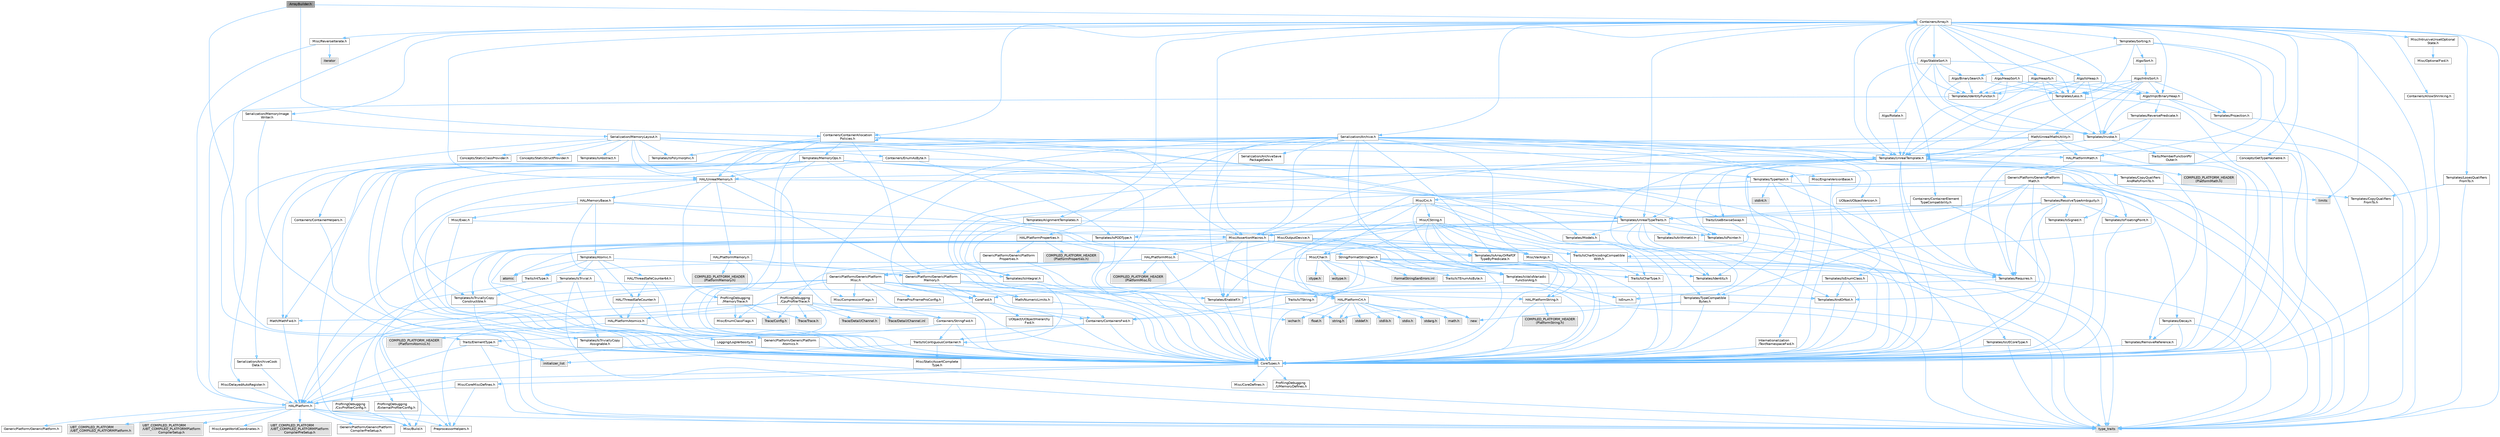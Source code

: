 digraph "ArrayBuilder.h"
{
 // INTERACTIVE_SVG=YES
 // LATEX_PDF_SIZE
  bgcolor="transparent";
  edge [fontname=Helvetica,fontsize=10,labelfontname=Helvetica,labelfontsize=10];
  node [fontname=Helvetica,fontsize=10,shape=box,height=0.2,width=0.4];
  Node1 [id="Node000001",label="ArrayBuilder.h",height=0.2,width=0.4,color="gray40", fillcolor="grey60", style="filled", fontcolor="black",tooltip=" "];
  Node1 -> Node2 [id="edge1_Node000001_Node000002",color="steelblue1",style="solid",tooltip=" "];
  Node2 [id="Node000002",label="CoreTypes.h",height=0.2,width=0.4,color="grey40", fillcolor="white", style="filled",URL="$dc/dec/CoreTypes_8h.html",tooltip=" "];
  Node2 -> Node3 [id="edge2_Node000002_Node000003",color="steelblue1",style="solid",tooltip=" "];
  Node3 [id="Node000003",label="HAL/Platform.h",height=0.2,width=0.4,color="grey40", fillcolor="white", style="filled",URL="$d9/dd0/Platform_8h.html",tooltip=" "];
  Node3 -> Node4 [id="edge3_Node000003_Node000004",color="steelblue1",style="solid",tooltip=" "];
  Node4 [id="Node000004",label="Misc/Build.h",height=0.2,width=0.4,color="grey40", fillcolor="white", style="filled",URL="$d3/dbb/Build_8h.html",tooltip=" "];
  Node3 -> Node5 [id="edge4_Node000003_Node000005",color="steelblue1",style="solid",tooltip=" "];
  Node5 [id="Node000005",label="Misc/LargeWorldCoordinates.h",height=0.2,width=0.4,color="grey40", fillcolor="white", style="filled",URL="$d2/dcb/LargeWorldCoordinates_8h.html",tooltip=" "];
  Node3 -> Node6 [id="edge5_Node000003_Node000006",color="steelblue1",style="solid",tooltip=" "];
  Node6 [id="Node000006",label="type_traits",height=0.2,width=0.4,color="grey60", fillcolor="#E0E0E0", style="filled",tooltip=" "];
  Node3 -> Node7 [id="edge6_Node000003_Node000007",color="steelblue1",style="solid",tooltip=" "];
  Node7 [id="Node000007",label="PreprocessorHelpers.h",height=0.2,width=0.4,color="grey40", fillcolor="white", style="filled",URL="$db/ddb/PreprocessorHelpers_8h.html",tooltip=" "];
  Node3 -> Node8 [id="edge7_Node000003_Node000008",color="steelblue1",style="solid",tooltip=" "];
  Node8 [id="Node000008",label="UBT_COMPILED_PLATFORM\l/UBT_COMPILED_PLATFORMPlatform\lCompilerPreSetup.h",height=0.2,width=0.4,color="grey60", fillcolor="#E0E0E0", style="filled",tooltip=" "];
  Node3 -> Node9 [id="edge8_Node000003_Node000009",color="steelblue1",style="solid",tooltip=" "];
  Node9 [id="Node000009",label="GenericPlatform/GenericPlatform\lCompilerPreSetup.h",height=0.2,width=0.4,color="grey40", fillcolor="white", style="filled",URL="$d9/dc8/GenericPlatformCompilerPreSetup_8h.html",tooltip=" "];
  Node3 -> Node10 [id="edge9_Node000003_Node000010",color="steelblue1",style="solid",tooltip=" "];
  Node10 [id="Node000010",label="GenericPlatform/GenericPlatform.h",height=0.2,width=0.4,color="grey40", fillcolor="white", style="filled",URL="$d6/d84/GenericPlatform_8h.html",tooltip=" "];
  Node3 -> Node11 [id="edge10_Node000003_Node000011",color="steelblue1",style="solid",tooltip=" "];
  Node11 [id="Node000011",label="UBT_COMPILED_PLATFORM\l/UBT_COMPILED_PLATFORMPlatform.h",height=0.2,width=0.4,color="grey60", fillcolor="#E0E0E0", style="filled",tooltip=" "];
  Node3 -> Node12 [id="edge11_Node000003_Node000012",color="steelblue1",style="solid",tooltip=" "];
  Node12 [id="Node000012",label="UBT_COMPILED_PLATFORM\l/UBT_COMPILED_PLATFORMPlatform\lCompilerSetup.h",height=0.2,width=0.4,color="grey60", fillcolor="#E0E0E0", style="filled",tooltip=" "];
  Node2 -> Node13 [id="edge12_Node000002_Node000013",color="steelblue1",style="solid",tooltip=" "];
  Node13 [id="Node000013",label="ProfilingDebugging\l/UMemoryDefines.h",height=0.2,width=0.4,color="grey40", fillcolor="white", style="filled",URL="$d2/da2/UMemoryDefines_8h.html",tooltip=" "];
  Node2 -> Node14 [id="edge13_Node000002_Node000014",color="steelblue1",style="solid",tooltip=" "];
  Node14 [id="Node000014",label="Misc/CoreMiscDefines.h",height=0.2,width=0.4,color="grey40", fillcolor="white", style="filled",URL="$da/d38/CoreMiscDefines_8h.html",tooltip=" "];
  Node14 -> Node3 [id="edge14_Node000014_Node000003",color="steelblue1",style="solid",tooltip=" "];
  Node14 -> Node7 [id="edge15_Node000014_Node000007",color="steelblue1",style="solid",tooltip=" "];
  Node2 -> Node15 [id="edge16_Node000002_Node000015",color="steelblue1",style="solid",tooltip=" "];
  Node15 [id="Node000015",label="Misc/CoreDefines.h",height=0.2,width=0.4,color="grey40", fillcolor="white", style="filled",URL="$d3/dd2/CoreDefines_8h.html",tooltip=" "];
  Node1 -> Node16 [id="edge17_Node000001_Node000016",color="steelblue1",style="solid",tooltip=" "];
  Node16 [id="Node000016",label="Containers/ContainerAllocation\lPolicies.h",height=0.2,width=0.4,color="grey40", fillcolor="white", style="filled",URL="$d7/dff/ContainerAllocationPolicies_8h.html",tooltip=" "];
  Node16 -> Node2 [id="edge18_Node000016_Node000002",color="steelblue1",style="solid",tooltip=" "];
  Node16 -> Node17 [id="edge19_Node000016_Node000017",color="steelblue1",style="solid",tooltip=" "];
  Node17 [id="Node000017",label="Containers/ContainerHelpers.h",height=0.2,width=0.4,color="grey40", fillcolor="white", style="filled",URL="$d7/d33/ContainerHelpers_8h.html",tooltip=" "];
  Node17 -> Node2 [id="edge20_Node000017_Node000002",color="steelblue1",style="solid",tooltip=" "];
  Node16 -> Node16 [id="edge21_Node000016_Node000016",color="steelblue1",style="solid",tooltip=" "];
  Node16 -> Node18 [id="edge22_Node000016_Node000018",color="steelblue1",style="solid",tooltip=" "];
  Node18 [id="Node000018",label="HAL/PlatformMath.h",height=0.2,width=0.4,color="grey40", fillcolor="white", style="filled",URL="$dc/d53/PlatformMath_8h.html",tooltip=" "];
  Node18 -> Node2 [id="edge23_Node000018_Node000002",color="steelblue1",style="solid",tooltip=" "];
  Node18 -> Node19 [id="edge24_Node000018_Node000019",color="steelblue1",style="solid",tooltip=" "];
  Node19 [id="Node000019",label="GenericPlatform/GenericPlatform\lMath.h",height=0.2,width=0.4,color="grey40", fillcolor="white", style="filled",URL="$d5/d79/GenericPlatformMath_8h.html",tooltip=" "];
  Node19 -> Node2 [id="edge25_Node000019_Node000002",color="steelblue1",style="solid",tooltip=" "];
  Node19 -> Node20 [id="edge26_Node000019_Node000020",color="steelblue1",style="solid",tooltip=" "];
  Node20 [id="Node000020",label="Containers/ContainersFwd.h",height=0.2,width=0.4,color="grey40", fillcolor="white", style="filled",URL="$d4/d0a/ContainersFwd_8h.html",tooltip=" "];
  Node20 -> Node3 [id="edge27_Node000020_Node000003",color="steelblue1",style="solid",tooltip=" "];
  Node20 -> Node2 [id="edge28_Node000020_Node000002",color="steelblue1",style="solid",tooltip=" "];
  Node20 -> Node21 [id="edge29_Node000020_Node000021",color="steelblue1",style="solid",tooltip=" "];
  Node21 [id="Node000021",label="Traits/IsContiguousContainer.h",height=0.2,width=0.4,color="grey40", fillcolor="white", style="filled",URL="$d5/d3c/IsContiguousContainer_8h.html",tooltip=" "];
  Node21 -> Node2 [id="edge30_Node000021_Node000002",color="steelblue1",style="solid",tooltip=" "];
  Node21 -> Node22 [id="edge31_Node000021_Node000022",color="steelblue1",style="solid",tooltip=" "];
  Node22 [id="Node000022",label="Misc/StaticAssertComplete\lType.h",height=0.2,width=0.4,color="grey40", fillcolor="white", style="filled",URL="$d5/d4e/StaticAssertCompleteType_8h.html",tooltip=" "];
  Node21 -> Node23 [id="edge32_Node000021_Node000023",color="steelblue1",style="solid",tooltip=" "];
  Node23 [id="Node000023",label="initializer_list",height=0.2,width=0.4,color="grey60", fillcolor="#E0E0E0", style="filled",tooltip=" "];
  Node19 -> Node24 [id="edge33_Node000019_Node000024",color="steelblue1",style="solid",tooltip=" "];
  Node24 [id="Node000024",label="HAL/PlatformCrt.h",height=0.2,width=0.4,color="grey40", fillcolor="white", style="filled",URL="$d8/d75/PlatformCrt_8h.html",tooltip=" "];
  Node24 -> Node25 [id="edge34_Node000024_Node000025",color="steelblue1",style="solid",tooltip=" "];
  Node25 [id="Node000025",label="new",height=0.2,width=0.4,color="grey60", fillcolor="#E0E0E0", style="filled",tooltip=" "];
  Node24 -> Node26 [id="edge35_Node000024_Node000026",color="steelblue1",style="solid",tooltip=" "];
  Node26 [id="Node000026",label="wchar.h",height=0.2,width=0.4,color="grey60", fillcolor="#E0E0E0", style="filled",tooltip=" "];
  Node24 -> Node27 [id="edge36_Node000024_Node000027",color="steelblue1",style="solid",tooltip=" "];
  Node27 [id="Node000027",label="stddef.h",height=0.2,width=0.4,color="grey60", fillcolor="#E0E0E0", style="filled",tooltip=" "];
  Node24 -> Node28 [id="edge37_Node000024_Node000028",color="steelblue1",style="solid",tooltip=" "];
  Node28 [id="Node000028",label="stdlib.h",height=0.2,width=0.4,color="grey60", fillcolor="#E0E0E0", style="filled",tooltip=" "];
  Node24 -> Node29 [id="edge38_Node000024_Node000029",color="steelblue1",style="solid",tooltip=" "];
  Node29 [id="Node000029",label="stdio.h",height=0.2,width=0.4,color="grey60", fillcolor="#E0E0E0", style="filled",tooltip=" "];
  Node24 -> Node30 [id="edge39_Node000024_Node000030",color="steelblue1",style="solid",tooltip=" "];
  Node30 [id="Node000030",label="stdarg.h",height=0.2,width=0.4,color="grey60", fillcolor="#E0E0E0", style="filled",tooltip=" "];
  Node24 -> Node31 [id="edge40_Node000024_Node000031",color="steelblue1",style="solid",tooltip=" "];
  Node31 [id="Node000031",label="math.h",height=0.2,width=0.4,color="grey60", fillcolor="#E0E0E0", style="filled",tooltip=" "];
  Node24 -> Node32 [id="edge41_Node000024_Node000032",color="steelblue1",style="solid",tooltip=" "];
  Node32 [id="Node000032",label="float.h",height=0.2,width=0.4,color="grey60", fillcolor="#E0E0E0", style="filled",tooltip=" "];
  Node24 -> Node33 [id="edge42_Node000024_Node000033",color="steelblue1",style="solid",tooltip=" "];
  Node33 [id="Node000033",label="string.h",height=0.2,width=0.4,color="grey60", fillcolor="#E0E0E0", style="filled",tooltip=" "];
  Node19 -> Node34 [id="edge43_Node000019_Node000034",color="steelblue1",style="solid",tooltip=" "];
  Node34 [id="Node000034",label="Templates/AndOrNot.h",height=0.2,width=0.4,color="grey40", fillcolor="white", style="filled",URL="$db/d0a/AndOrNot_8h.html",tooltip=" "];
  Node34 -> Node2 [id="edge44_Node000034_Node000002",color="steelblue1",style="solid",tooltip=" "];
  Node19 -> Node35 [id="edge45_Node000019_Node000035",color="steelblue1",style="solid",tooltip=" "];
  Node35 [id="Node000035",label="Templates/Decay.h",height=0.2,width=0.4,color="grey40", fillcolor="white", style="filled",URL="$dd/d0f/Decay_8h.html",tooltip=" "];
  Node35 -> Node2 [id="edge46_Node000035_Node000002",color="steelblue1",style="solid",tooltip=" "];
  Node35 -> Node36 [id="edge47_Node000035_Node000036",color="steelblue1",style="solid",tooltip=" "];
  Node36 [id="Node000036",label="Templates/RemoveReference.h",height=0.2,width=0.4,color="grey40", fillcolor="white", style="filled",URL="$da/dbe/RemoveReference_8h.html",tooltip=" "];
  Node36 -> Node2 [id="edge48_Node000036_Node000002",color="steelblue1",style="solid",tooltip=" "];
  Node35 -> Node6 [id="edge49_Node000035_Node000006",color="steelblue1",style="solid",tooltip=" "];
  Node19 -> Node37 [id="edge50_Node000019_Node000037",color="steelblue1",style="solid",tooltip=" "];
  Node37 [id="Node000037",label="Templates/IsFloatingPoint.h",height=0.2,width=0.4,color="grey40", fillcolor="white", style="filled",URL="$d3/d11/IsFloatingPoint_8h.html",tooltip=" "];
  Node37 -> Node2 [id="edge51_Node000037_Node000002",color="steelblue1",style="solid",tooltip=" "];
  Node19 -> Node38 [id="edge52_Node000019_Node000038",color="steelblue1",style="solid",tooltip=" "];
  Node38 [id="Node000038",label="Templates/UnrealTypeTraits.h",height=0.2,width=0.4,color="grey40", fillcolor="white", style="filled",URL="$d2/d2d/UnrealTypeTraits_8h.html",tooltip=" "];
  Node38 -> Node2 [id="edge53_Node000038_Node000002",color="steelblue1",style="solid",tooltip=" "];
  Node38 -> Node39 [id="edge54_Node000038_Node000039",color="steelblue1",style="solid",tooltip=" "];
  Node39 [id="Node000039",label="Templates/IsPointer.h",height=0.2,width=0.4,color="grey40", fillcolor="white", style="filled",URL="$d7/d05/IsPointer_8h.html",tooltip=" "];
  Node39 -> Node2 [id="edge55_Node000039_Node000002",color="steelblue1",style="solid",tooltip=" "];
  Node38 -> Node40 [id="edge56_Node000038_Node000040",color="steelblue1",style="solid",tooltip=" "];
  Node40 [id="Node000040",label="Misc/AssertionMacros.h",height=0.2,width=0.4,color="grey40", fillcolor="white", style="filled",URL="$d0/dfa/AssertionMacros_8h.html",tooltip=" "];
  Node40 -> Node2 [id="edge57_Node000040_Node000002",color="steelblue1",style="solid",tooltip=" "];
  Node40 -> Node3 [id="edge58_Node000040_Node000003",color="steelblue1",style="solid",tooltip=" "];
  Node40 -> Node41 [id="edge59_Node000040_Node000041",color="steelblue1",style="solid",tooltip=" "];
  Node41 [id="Node000041",label="HAL/PlatformMisc.h",height=0.2,width=0.4,color="grey40", fillcolor="white", style="filled",URL="$d0/df5/PlatformMisc_8h.html",tooltip=" "];
  Node41 -> Node2 [id="edge60_Node000041_Node000002",color="steelblue1",style="solid",tooltip=" "];
  Node41 -> Node42 [id="edge61_Node000041_Node000042",color="steelblue1",style="solid",tooltip=" "];
  Node42 [id="Node000042",label="GenericPlatform/GenericPlatform\lMisc.h",height=0.2,width=0.4,color="grey40", fillcolor="white", style="filled",URL="$db/d9a/GenericPlatformMisc_8h.html",tooltip=" "];
  Node42 -> Node43 [id="edge62_Node000042_Node000043",color="steelblue1",style="solid",tooltip=" "];
  Node43 [id="Node000043",label="Containers/StringFwd.h",height=0.2,width=0.4,color="grey40", fillcolor="white", style="filled",URL="$df/d37/StringFwd_8h.html",tooltip=" "];
  Node43 -> Node2 [id="edge63_Node000043_Node000002",color="steelblue1",style="solid",tooltip=" "];
  Node43 -> Node44 [id="edge64_Node000043_Node000044",color="steelblue1",style="solid",tooltip=" "];
  Node44 [id="Node000044",label="Traits/ElementType.h",height=0.2,width=0.4,color="grey40", fillcolor="white", style="filled",URL="$d5/d4f/ElementType_8h.html",tooltip=" "];
  Node44 -> Node3 [id="edge65_Node000044_Node000003",color="steelblue1",style="solid",tooltip=" "];
  Node44 -> Node23 [id="edge66_Node000044_Node000023",color="steelblue1",style="solid",tooltip=" "];
  Node44 -> Node6 [id="edge67_Node000044_Node000006",color="steelblue1",style="solid",tooltip=" "];
  Node43 -> Node21 [id="edge68_Node000043_Node000021",color="steelblue1",style="solid",tooltip=" "];
  Node42 -> Node45 [id="edge69_Node000042_Node000045",color="steelblue1",style="solid",tooltip=" "];
  Node45 [id="Node000045",label="CoreFwd.h",height=0.2,width=0.4,color="grey40", fillcolor="white", style="filled",URL="$d1/d1e/CoreFwd_8h.html",tooltip=" "];
  Node45 -> Node2 [id="edge70_Node000045_Node000002",color="steelblue1",style="solid",tooltip=" "];
  Node45 -> Node20 [id="edge71_Node000045_Node000020",color="steelblue1",style="solid",tooltip=" "];
  Node45 -> Node46 [id="edge72_Node000045_Node000046",color="steelblue1",style="solid",tooltip=" "];
  Node46 [id="Node000046",label="Math/MathFwd.h",height=0.2,width=0.4,color="grey40", fillcolor="white", style="filled",URL="$d2/d10/MathFwd_8h.html",tooltip=" "];
  Node46 -> Node3 [id="edge73_Node000046_Node000003",color="steelblue1",style="solid",tooltip=" "];
  Node45 -> Node47 [id="edge74_Node000045_Node000047",color="steelblue1",style="solid",tooltip=" "];
  Node47 [id="Node000047",label="UObject/UObjectHierarchy\lFwd.h",height=0.2,width=0.4,color="grey40", fillcolor="white", style="filled",URL="$d3/d13/UObjectHierarchyFwd_8h.html",tooltip=" "];
  Node42 -> Node2 [id="edge75_Node000042_Node000002",color="steelblue1",style="solid",tooltip=" "];
  Node42 -> Node48 [id="edge76_Node000042_Node000048",color="steelblue1",style="solid",tooltip=" "];
  Node48 [id="Node000048",label="FramePro/FrameProConfig.h",height=0.2,width=0.4,color="grey40", fillcolor="white", style="filled",URL="$d7/d90/FrameProConfig_8h.html",tooltip=" "];
  Node42 -> Node24 [id="edge77_Node000042_Node000024",color="steelblue1",style="solid",tooltip=" "];
  Node42 -> Node49 [id="edge78_Node000042_Node000049",color="steelblue1",style="solid",tooltip=" "];
  Node49 [id="Node000049",label="Math/NumericLimits.h",height=0.2,width=0.4,color="grey40", fillcolor="white", style="filled",URL="$df/d1b/NumericLimits_8h.html",tooltip=" "];
  Node49 -> Node2 [id="edge79_Node000049_Node000002",color="steelblue1",style="solid",tooltip=" "];
  Node42 -> Node50 [id="edge80_Node000042_Node000050",color="steelblue1",style="solid",tooltip=" "];
  Node50 [id="Node000050",label="Misc/CompressionFlags.h",height=0.2,width=0.4,color="grey40", fillcolor="white", style="filled",URL="$d9/d76/CompressionFlags_8h.html",tooltip=" "];
  Node42 -> Node51 [id="edge81_Node000042_Node000051",color="steelblue1",style="solid",tooltip=" "];
  Node51 [id="Node000051",label="Misc/EnumClassFlags.h",height=0.2,width=0.4,color="grey40", fillcolor="white", style="filled",URL="$d8/de7/EnumClassFlags_8h.html",tooltip=" "];
  Node42 -> Node52 [id="edge82_Node000042_Node000052",color="steelblue1",style="solid",tooltip=" "];
  Node52 [id="Node000052",label="ProfilingDebugging\l/CsvProfilerConfig.h",height=0.2,width=0.4,color="grey40", fillcolor="white", style="filled",URL="$d3/d88/CsvProfilerConfig_8h.html",tooltip=" "];
  Node52 -> Node4 [id="edge83_Node000052_Node000004",color="steelblue1",style="solid",tooltip=" "];
  Node42 -> Node53 [id="edge84_Node000042_Node000053",color="steelblue1",style="solid",tooltip=" "];
  Node53 [id="Node000053",label="ProfilingDebugging\l/ExternalProfilerConfig.h",height=0.2,width=0.4,color="grey40", fillcolor="white", style="filled",URL="$d3/dbb/ExternalProfilerConfig_8h.html",tooltip=" "];
  Node53 -> Node4 [id="edge85_Node000053_Node000004",color="steelblue1",style="solid",tooltip=" "];
  Node41 -> Node54 [id="edge86_Node000041_Node000054",color="steelblue1",style="solid",tooltip=" "];
  Node54 [id="Node000054",label="COMPILED_PLATFORM_HEADER\l(PlatformMisc.h)",height=0.2,width=0.4,color="grey60", fillcolor="#E0E0E0", style="filled",tooltip=" "];
  Node41 -> Node55 [id="edge87_Node000041_Node000055",color="steelblue1",style="solid",tooltip=" "];
  Node55 [id="Node000055",label="ProfilingDebugging\l/CpuProfilerTrace.h",height=0.2,width=0.4,color="grey40", fillcolor="white", style="filled",URL="$da/dcb/CpuProfilerTrace_8h.html",tooltip=" "];
  Node55 -> Node2 [id="edge88_Node000055_Node000002",color="steelblue1",style="solid",tooltip=" "];
  Node55 -> Node20 [id="edge89_Node000055_Node000020",color="steelblue1",style="solid",tooltip=" "];
  Node55 -> Node56 [id="edge90_Node000055_Node000056",color="steelblue1",style="solid",tooltip=" "];
  Node56 [id="Node000056",label="HAL/PlatformAtomics.h",height=0.2,width=0.4,color="grey40", fillcolor="white", style="filled",URL="$d3/d36/PlatformAtomics_8h.html",tooltip=" "];
  Node56 -> Node2 [id="edge91_Node000056_Node000002",color="steelblue1",style="solid",tooltip=" "];
  Node56 -> Node57 [id="edge92_Node000056_Node000057",color="steelblue1",style="solid",tooltip=" "];
  Node57 [id="Node000057",label="GenericPlatform/GenericPlatform\lAtomics.h",height=0.2,width=0.4,color="grey40", fillcolor="white", style="filled",URL="$da/d72/GenericPlatformAtomics_8h.html",tooltip=" "];
  Node57 -> Node2 [id="edge93_Node000057_Node000002",color="steelblue1",style="solid",tooltip=" "];
  Node56 -> Node58 [id="edge94_Node000056_Node000058",color="steelblue1",style="solid",tooltip=" "];
  Node58 [id="Node000058",label="COMPILED_PLATFORM_HEADER\l(PlatformAtomics.h)",height=0.2,width=0.4,color="grey60", fillcolor="#E0E0E0", style="filled",tooltip=" "];
  Node55 -> Node7 [id="edge95_Node000055_Node000007",color="steelblue1",style="solid",tooltip=" "];
  Node55 -> Node4 [id="edge96_Node000055_Node000004",color="steelblue1",style="solid",tooltip=" "];
  Node55 -> Node59 [id="edge97_Node000055_Node000059",color="steelblue1",style="solid",tooltip=" "];
  Node59 [id="Node000059",label="Trace/Config.h",height=0.2,width=0.4,color="grey60", fillcolor="#E0E0E0", style="filled",tooltip=" "];
  Node55 -> Node60 [id="edge98_Node000055_Node000060",color="steelblue1",style="solid",tooltip=" "];
  Node60 [id="Node000060",label="Trace/Detail/Channel.h",height=0.2,width=0.4,color="grey60", fillcolor="#E0E0E0", style="filled",tooltip=" "];
  Node55 -> Node61 [id="edge99_Node000055_Node000061",color="steelblue1",style="solid",tooltip=" "];
  Node61 [id="Node000061",label="Trace/Detail/Channel.inl",height=0.2,width=0.4,color="grey60", fillcolor="#E0E0E0", style="filled",tooltip=" "];
  Node55 -> Node62 [id="edge100_Node000055_Node000062",color="steelblue1",style="solid",tooltip=" "];
  Node62 [id="Node000062",label="Trace/Trace.h",height=0.2,width=0.4,color="grey60", fillcolor="#E0E0E0", style="filled",tooltip=" "];
  Node40 -> Node7 [id="edge101_Node000040_Node000007",color="steelblue1",style="solid",tooltip=" "];
  Node40 -> Node63 [id="edge102_Node000040_Node000063",color="steelblue1",style="solid",tooltip=" "];
  Node63 [id="Node000063",label="Templates/EnableIf.h",height=0.2,width=0.4,color="grey40", fillcolor="white", style="filled",URL="$d7/d60/EnableIf_8h.html",tooltip=" "];
  Node63 -> Node2 [id="edge103_Node000063_Node000002",color="steelblue1",style="solid",tooltip=" "];
  Node40 -> Node64 [id="edge104_Node000040_Node000064",color="steelblue1",style="solid",tooltip=" "];
  Node64 [id="Node000064",label="Templates/IsArrayOrRefOf\lTypeByPredicate.h",height=0.2,width=0.4,color="grey40", fillcolor="white", style="filled",URL="$d6/da1/IsArrayOrRefOfTypeByPredicate_8h.html",tooltip=" "];
  Node64 -> Node2 [id="edge105_Node000064_Node000002",color="steelblue1",style="solid",tooltip=" "];
  Node40 -> Node65 [id="edge106_Node000040_Node000065",color="steelblue1",style="solid",tooltip=" "];
  Node65 [id="Node000065",label="Templates/IsValidVariadic\lFunctionArg.h",height=0.2,width=0.4,color="grey40", fillcolor="white", style="filled",URL="$d0/dc8/IsValidVariadicFunctionArg_8h.html",tooltip=" "];
  Node65 -> Node2 [id="edge107_Node000065_Node000002",color="steelblue1",style="solid",tooltip=" "];
  Node65 -> Node66 [id="edge108_Node000065_Node000066",color="steelblue1",style="solid",tooltip=" "];
  Node66 [id="Node000066",label="IsEnum.h",height=0.2,width=0.4,color="grey40", fillcolor="white", style="filled",URL="$d4/de5/IsEnum_8h.html",tooltip=" "];
  Node65 -> Node6 [id="edge109_Node000065_Node000006",color="steelblue1",style="solid",tooltip=" "];
  Node40 -> Node67 [id="edge110_Node000040_Node000067",color="steelblue1",style="solid",tooltip=" "];
  Node67 [id="Node000067",label="Traits/IsCharEncodingCompatible\lWith.h",height=0.2,width=0.4,color="grey40", fillcolor="white", style="filled",URL="$df/dd1/IsCharEncodingCompatibleWith_8h.html",tooltip=" "];
  Node67 -> Node6 [id="edge111_Node000067_Node000006",color="steelblue1",style="solid",tooltip=" "];
  Node67 -> Node68 [id="edge112_Node000067_Node000068",color="steelblue1",style="solid",tooltip=" "];
  Node68 [id="Node000068",label="Traits/IsCharType.h",height=0.2,width=0.4,color="grey40", fillcolor="white", style="filled",URL="$db/d51/IsCharType_8h.html",tooltip=" "];
  Node68 -> Node2 [id="edge113_Node000068_Node000002",color="steelblue1",style="solid",tooltip=" "];
  Node40 -> Node69 [id="edge114_Node000040_Node000069",color="steelblue1",style="solid",tooltip=" "];
  Node69 [id="Node000069",label="Misc/VarArgs.h",height=0.2,width=0.4,color="grey40", fillcolor="white", style="filled",URL="$d5/d6f/VarArgs_8h.html",tooltip=" "];
  Node69 -> Node2 [id="edge115_Node000069_Node000002",color="steelblue1",style="solid",tooltip=" "];
  Node40 -> Node70 [id="edge116_Node000040_Node000070",color="steelblue1",style="solid",tooltip=" "];
  Node70 [id="Node000070",label="String/FormatStringSan.h",height=0.2,width=0.4,color="grey40", fillcolor="white", style="filled",URL="$d3/d8b/FormatStringSan_8h.html",tooltip=" "];
  Node70 -> Node6 [id="edge117_Node000070_Node000006",color="steelblue1",style="solid",tooltip=" "];
  Node70 -> Node2 [id="edge118_Node000070_Node000002",color="steelblue1",style="solid",tooltip=" "];
  Node70 -> Node71 [id="edge119_Node000070_Node000071",color="steelblue1",style="solid",tooltip=" "];
  Node71 [id="Node000071",label="Templates/Requires.h",height=0.2,width=0.4,color="grey40", fillcolor="white", style="filled",URL="$dc/d96/Requires_8h.html",tooltip=" "];
  Node71 -> Node63 [id="edge120_Node000071_Node000063",color="steelblue1",style="solid",tooltip=" "];
  Node71 -> Node6 [id="edge121_Node000071_Node000006",color="steelblue1",style="solid",tooltip=" "];
  Node70 -> Node72 [id="edge122_Node000070_Node000072",color="steelblue1",style="solid",tooltip=" "];
  Node72 [id="Node000072",label="Templates/Identity.h",height=0.2,width=0.4,color="grey40", fillcolor="white", style="filled",URL="$d0/dd5/Identity_8h.html",tooltip=" "];
  Node70 -> Node65 [id="edge123_Node000070_Node000065",color="steelblue1",style="solid",tooltip=" "];
  Node70 -> Node68 [id="edge124_Node000070_Node000068",color="steelblue1",style="solid",tooltip=" "];
  Node70 -> Node73 [id="edge125_Node000070_Node000073",color="steelblue1",style="solid",tooltip=" "];
  Node73 [id="Node000073",label="Traits/IsTEnumAsByte.h",height=0.2,width=0.4,color="grey40", fillcolor="white", style="filled",URL="$d1/de6/IsTEnumAsByte_8h.html",tooltip=" "];
  Node70 -> Node74 [id="edge126_Node000070_Node000074",color="steelblue1",style="solid",tooltip=" "];
  Node74 [id="Node000074",label="Traits/IsTString.h",height=0.2,width=0.4,color="grey40", fillcolor="white", style="filled",URL="$d0/df8/IsTString_8h.html",tooltip=" "];
  Node74 -> Node20 [id="edge127_Node000074_Node000020",color="steelblue1",style="solid",tooltip=" "];
  Node70 -> Node20 [id="edge128_Node000070_Node000020",color="steelblue1",style="solid",tooltip=" "];
  Node70 -> Node75 [id="edge129_Node000070_Node000075",color="steelblue1",style="solid",tooltip=" "];
  Node75 [id="Node000075",label="FormatStringSanErrors.inl",height=0.2,width=0.4,color="grey60", fillcolor="#E0E0E0", style="filled",tooltip=" "];
  Node40 -> Node76 [id="edge130_Node000040_Node000076",color="steelblue1",style="solid",tooltip=" "];
  Node76 [id="Node000076",label="atomic",height=0.2,width=0.4,color="grey60", fillcolor="#E0E0E0", style="filled",tooltip=" "];
  Node38 -> Node34 [id="edge131_Node000038_Node000034",color="steelblue1",style="solid",tooltip=" "];
  Node38 -> Node63 [id="edge132_Node000038_Node000063",color="steelblue1",style="solid",tooltip=" "];
  Node38 -> Node77 [id="edge133_Node000038_Node000077",color="steelblue1",style="solid",tooltip=" "];
  Node77 [id="Node000077",label="Templates/IsArithmetic.h",height=0.2,width=0.4,color="grey40", fillcolor="white", style="filled",URL="$d2/d5d/IsArithmetic_8h.html",tooltip=" "];
  Node77 -> Node2 [id="edge134_Node000077_Node000002",color="steelblue1",style="solid",tooltip=" "];
  Node38 -> Node66 [id="edge135_Node000038_Node000066",color="steelblue1",style="solid",tooltip=" "];
  Node38 -> Node78 [id="edge136_Node000038_Node000078",color="steelblue1",style="solid",tooltip=" "];
  Node78 [id="Node000078",label="Templates/Models.h",height=0.2,width=0.4,color="grey40", fillcolor="white", style="filled",URL="$d3/d0c/Models_8h.html",tooltip=" "];
  Node78 -> Node72 [id="edge137_Node000078_Node000072",color="steelblue1",style="solid",tooltip=" "];
  Node38 -> Node79 [id="edge138_Node000038_Node000079",color="steelblue1",style="solid",tooltip=" "];
  Node79 [id="Node000079",label="Templates/IsPODType.h",height=0.2,width=0.4,color="grey40", fillcolor="white", style="filled",URL="$d7/db1/IsPODType_8h.html",tooltip=" "];
  Node79 -> Node2 [id="edge139_Node000079_Node000002",color="steelblue1",style="solid",tooltip=" "];
  Node38 -> Node80 [id="edge140_Node000038_Node000080",color="steelblue1",style="solid",tooltip=" "];
  Node80 [id="Node000080",label="Templates/IsUECoreType.h",height=0.2,width=0.4,color="grey40", fillcolor="white", style="filled",URL="$d1/db8/IsUECoreType_8h.html",tooltip=" "];
  Node80 -> Node2 [id="edge141_Node000080_Node000002",color="steelblue1",style="solid",tooltip=" "];
  Node80 -> Node6 [id="edge142_Node000080_Node000006",color="steelblue1",style="solid",tooltip=" "];
  Node38 -> Node81 [id="edge143_Node000038_Node000081",color="steelblue1",style="solid",tooltip=" "];
  Node81 [id="Node000081",label="Templates/IsTriviallyCopy\lConstructible.h",height=0.2,width=0.4,color="grey40", fillcolor="white", style="filled",URL="$d3/d78/IsTriviallyCopyConstructible_8h.html",tooltip=" "];
  Node81 -> Node2 [id="edge144_Node000081_Node000002",color="steelblue1",style="solid",tooltip=" "];
  Node81 -> Node6 [id="edge145_Node000081_Node000006",color="steelblue1",style="solid",tooltip=" "];
  Node19 -> Node71 [id="edge146_Node000019_Node000071",color="steelblue1",style="solid",tooltip=" "];
  Node19 -> Node82 [id="edge147_Node000019_Node000082",color="steelblue1",style="solid",tooltip=" "];
  Node82 [id="Node000082",label="Templates/ResolveTypeAmbiguity.h",height=0.2,width=0.4,color="grey40", fillcolor="white", style="filled",URL="$df/d1f/ResolveTypeAmbiguity_8h.html",tooltip=" "];
  Node82 -> Node2 [id="edge148_Node000082_Node000002",color="steelblue1",style="solid",tooltip=" "];
  Node82 -> Node37 [id="edge149_Node000082_Node000037",color="steelblue1",style="solid",tooltip=" "];
  Node82 -> Node38 [id="edge150_Node000082_Node000038",color="steelblue1",style="solid",tooltip=" "];
  Node82 -> Node83 [id="edge151_Node000082_Node000083",color="steelblue1",style="solid",tooltip=" "];
  Node83 [id="Node000083",label="Templates/IsSigned.h",height=0.2,width=0.4,color="grey40", fillcolor="white", style="filled",URL="$d8/dd8/IsSigned_8h.html",tooltip=" "];
  Node83 -> Node2 [id="edge152_Node000083_Node000002",color="steelblue1",style="solid",tooltip=" "];
  Node82 -> Node84 [id="edge153_Node000082_Node000084",color="steelblue1",style="solid",tooltip=" "];
  Node84 [id="Node000084",label="Templates/IsIntegral.h",height=0.2,width=0.4,color="grey40", fillcolor="white", style="filled",URL="$da/d64/IsIntegral_8h.html",tooltip=" "];
  Node84 -> Node2 [id="edge154_Node000084_Node000002",color="steelblue1",style="solid",tooltip=" "];
  Node82 -> Node71 [id="edge155_Node000082_Node000071",color="steelblue1",style="solid",tooltip=" "];
  Node19 -> Node85 [id="edge156_Node000019_Node000085",color="steelblue1",style="solid",tooltip=" "];
  Node85 [id="Node000085",label="Templates/TypeCompatible\lBytes.h",height=0.2,width=0.4,color="grey40", fillcolor="white", style="filled",URL="$df/d0a/TypeCompatibleBytes_8h.html",tooltip=" "];
  Node85 -> Node2 [id="edge157_Node000085_Node000002",color="steelblue1",style="solid",tooltip=" "];
  Node85 -> Node33 [id="edge158_Node000085_Node000033",color="steelblue1",style="solid",tooltip=" "];
  Node85 -> Node25 [id="edge159_Node000085_Node000025",color="steelblue1",style="solid",tooltip=" "];
  Node85 -> Node6 [id="edge160_Node000085_Node000006",color="steelblue1",style="solid",tooltip=" "];
  Node19 -> Node86 [id="edge161_Node000019_Node000086",color="steelblue1",style="solid",tooltip=" "];
  Node86 [id="Node000086",label="limits",height=0.2,width=0.4,color="grey60", fillcolor="#E0E0E0", style="filled",tooltip=" "];
  Node19 -> Node6 [id="edge162_Node000019_Node000006",color="steelblue1",style="solid",tooltip=" "];
  Node18 -> Node87 [id="edge163_Node000018_Node000087",color="steelblue1",style="solid",tooltip=" "];
  Node87 [id="Node000087",label="COMPILED_PLATFORM_HEADER\l(PlatformMath.h)",height=0.2,width=0.4,color="grey60", fillcolor="#E0E0E0", style="filled",tooltip=" "];
  Node16 -> Node88 [id="edge164_Node000016_Node000088",color="steelblue1",style="solid",tooltip=" "];
  Node88 [id="Node000088",label="HAL/UnrealMemory.h",height=0.2,width=0.4,color="grey40", fillcolor="white", style="filled",URL="$d9/d96/UnrealMemory_8h.html",tooltip=" "];
  Node88 -> Node2 [id="edge165_Node000088_Node000002",color="steelblue1",style="solid",tooltip=" "];
  Node88 -> Node89 [id="edge166_Node000088_Node000089",color="steelblue1",style="solid",tooltip=" "];
  Node89 [id="Node000089",label="GenericPlatform/GenericPlatform\lMemory.h",height=0.2,width=0.4,color="grey40", fillcolor="white", style="filled",URL="$dd/d22/GenericPlatformMemory_8h.html",tooltip=" "];
  Node89 -> Node45 [id="edge167_Node000089_Node000045",color="steelblue1",style="solid",tooltip=" "];
  Node89 -> Node2 [id="edge168_Node000089_Node000002",color="steelblue1",style="solid",tooltip=" "];
  Node89 -> Node90 [id="edge169_Node000089_Node000090",color="steelblue1",style="solid",tooltip=" "];
  Node90 [id="Node000090",label="HAL/PlatformString.h",height=0.2,width=0.4,color="grey40", fillcolor="white", style="filled",URL="$db/db5/PlatformString_8h.html",tooltip=" "];
  Node90 -> Node2 [id="edge170_Node000090_Node000002",color="steelblue1",style="solid",tooltip=" "];
  Node90 -> Node91 [id="edge171_Node000090_Node000091",color="steelblue1",style="solid",tooltip=" "];
  Node91 [id="Node000091",label="COMPILED_PLATFORM_HEADER\l(PlatformString.h)",height=0.2,width=0.4,color="grey60", fillcolor="#E0E0E0", style="filled",tooltip=" "];
  Node89 -> Node33 [id="edge172_Node000089_Node000033",color="steelblue1",style="solid",tooltip=" "];
  Node89 -> Node26 [id="edge173_Node000089_Node000026",color="steelblue1",style="solid",tooltip=" "];
  Node88 -> Node92 [id="edge174_Node000088_Node000092",color="steelblue1",style="solid",tooltip=" "];
  Node92 [id="Node000092",label="HAL/MemoryBase.h",height=0.2,width=0.4,color="grey40", fillcolor="white", style="filled",URL="$d6/d9f/MemoryBase_8h.html",tooltip=" "];
  Node92 -> Node2 [id="edge175_Node000092_Node000002",color="steelblue1",style="solid",tooltip=" "];
  Node92 -> Node56 [id="edge176_Node000092_Node000056",color="steelblue1",style="solid",tooltip=" "];
  Node92 -> Node24 [id="edge177_Node000092_Node000024",color="steelblue1",style="solid",tooltip=" "];
  Node92 -> Node93 [id="edge178_Node000092_Node000093",color="steelblue1",style="solid",tooltip=" "];
  Node93 [id="Node000093",label="Misc/Exec.h",height=0.2,width=0.4,color="grey40", fillcolor="white", style="filled",URL="$de/ddb/Exec_8h.html",tooltip=" "];
  Node93 -> Node2 [id="edge179_Node000093_Node000002",color="steelblue1",style="solid",tooltip=" "];
  Node93 -> Node40 [id="edge180_Node000093_Node000040",color="steelblue1",style="solid",tooltip=" "];
  Node92 -> Node94 [id="edge181_Node000092_Node000094",color="steelblue1",style="solid",tooltip=" "];
  Node94 [id="Node000094",label="Misc/OutputDevice.h",height=0.2,width=0.4,color="grey40", fillcolor="white", style="filled",URL="$d7/d32/OutputDevice_8h.html",tooltip=" "];
  Node94 -> Node45 [id="edge182_Node000094_Node000045",color="steelblue1",style="solid",tooltip=" "];
  Node94 -> Node2 [id="edge183_Node000094_Node000002",color="steelblue1",style="solid",tooltip=" "];
  Node94 -> Node95 [id="edge184_Node000094_Node000095",color="steelblue1",style="solid",tooltip=" "];
  Node95 [id="Node000095",label="Logging/LogVerbosity.h",height=0.2,width=0.4,color="grey40", fillcolor="white", style="filled",URL="$d2/d8f/LogVerbosity_8h.html",tooltip=" "];
  Node95 -> Node2 [id="edge185_Node000095_Node000002",color="steelblue1",style="solid",tooltip=" "];
  Node94 -> Node69 [id="edge186_Node000094_Node000069",color="steelblue1",style="solid",tooltip=" "];
  Node94 -> Node64 [id="edge187_Node000094_Node000064",color="steelblue1",style="solid",tooltip=" "];
  Node94 -> Node65 [id="edge188_Node000094_Node000065",color="steelblue1",style="solid",tooltip=" "];
  Node94 -> Node67 [id="edge189_Node000094_Node000067",color="steelblue1",style="solid",tooltip=" "];
  Node92 -> Node96 [id="edge190_Node000092_Node000096",color="steelblue1",style="solid",tooltip=" "];
  Node96 [id="Node000096",label="Templates/Atomic.h",height=0.2,width=0.4,color="grey40", fillcolor="white", style="filled",URL="$d3/d91/Atomic_8h.html",tooltip=" "];
  Node96 -> Node97 [id="edge191_Node000096_Node000097",color="steelblue1",style="solid",tooltip=" "];
  Node97 [id="Node000097",label="HAL/ThreadSafeCounter.h",height=0.2,width=0.4,color="grey40", fillcolor="white", style="filled",URL="$dc/dc9/ThreadSafeCounter_8h.html",tooltip=" "];
  Node97 -> Node2 [id="edge192_Node000097_Node000002",color="steelblue1",style="solid",tooltip=" "];
  Node97 -> Node56 [id="edge193_Node000097_Node000056",color="steelblue1",style="solid",tooltip=" "];
  Node96 -> Node98 [id="edge194_Node000096_Node000098",color="steelblue1",style="solid",tooltip=" "];
  Node98 [id="Node000098",label="HAL/ThreadSafeCounter64.h",height=0.2,width=0.4,color="grey40", fillcolor="white", style="filled",URL="$d0/d12/ThreadSafeCounter64_8h.html",tooltip=" "];
  Node98 -> Node2 [id="edge195_Node000098_Node000002",color="steelblue1",style="solid",tooltip=" "];
  Node98 -> Node97 [id="edge196_Node000098_Node000097",color="steelblue1",style="solid",tooltip=" "];
  Node96 -> Node84 [id="edge197_Node000096_Node000084",color="steelblue1",style="solid",tooltip=" "];
  Node96 -> Node99 [id="edge198_Node000096_Node000099",color="steelblue1",style="solid",tooltip=" "];
  Node99 [id="Node000099",label="Templates/IsTrivial.h",height=0.2,width=0.4,color="grey40", fillcolor="white", style="filled",URL="$da/d4c/IsTrivial_8h.html",tooltip=" "];
  Node99 -> Node34 [id="edge199_Node000099_Node000034",color="steelblue1",style="solid",tooltip=" "];
  Node99 -> Node81 [id="edge200_Node000099_Node000081",color="steelblue1",style="solid",tooltip=" "];
  Node99 -> Node100 [id="edge201_Node000099_Node000100",color="steelblue1",style="solid",tooltip=" "];
  Node100 [id="Node000100",label="Templates/IsTriviallyCopy\lAssignable.h",height=0.2,width=0.4,color="grey40", fillcolor="white", style="filled",URL="$d2/df2/IsTriviallyCopyAssignable_8h.html",tooltip=" "];
  Node100 -> Node2 [id="edge202_Node000100_Node000002",color="steelblue1",style="solid",tooltip=" "];
  Node100 -> Node6 [id="edge203_Node000100_Node000006",color="steelblue1",style="solid",tooltip=" "];
  Node99 -> Node6 [id="edge204_Node000099_Node000006",color="steelblue1",style="solid",tooltip=" "];
  Node96 -> Node101 [id="edge205_Node000096_Node000101",color="steelblue1",style="solid",tooltip=" "];
  Node101 [id="Node000101",label="Traits/IntType.h",height=0.2,width=0.4,color="grey40", fillcolor="white", style="filled",URL="$d7/deb/IntType_8h.html",tooltip=" "];
  Node101 -> Node3 [id="edge206_Node000101_Node000003",color="steelblue1",style="solid",tooltip=" "];
  Node96 -> Node76 [id="edge207_Node000096_Node000076",color="steelblue1",style="solid",tooltip=" "];
  Node88 -> Node102 [id="edge208_Node000088_Node000102",color="steelblue1",style="solid",tooltip=" "];
  Node102 [id="Node000102",label="HAL/PlatformMemory.h",height=0.2,width=0.4,color="grey40", fillcolor="white", style="filled",URL="$de/d68/PlatformMemory_8h.html",tooltip=" "];
  Node102 -> Node2 [id="edge209_Node000102_Node000002",color="steelblue1",style="solid",tooltip=" "];
  Node102 -> Node89 [id="edge210_Node000102_Node000089",color="steelblue1",style="solid",tooltip=" "];
  Node102 -> Node103 [id="edge211_Node000102_Node000103",color="steelblue1",style="solid",tooltip=" "];
  Node103 [id="Node000103",label="COMPILED_PLATFORM_HEADER\l(PlatformMemory.h)",height=0.2,width=0.4,color="grey60", fillcolor="#E0E0E0", style="filled",tooltip=" "];
  Node88 -> Node104 [id="edge212_Node000088_Node000104",color="steelblue1",style="solid",tooltip=" "];
  Node104 [id="Node000104",label="ProfilingDebugging\l/MemoryTrace.h",height=0.2,width=0.4,color="grey40", fillcolor="white", style="filled",URL="$da/dd7/MemoryTrace_8h.html",tooltip=" "];
  Node104 -> Node3 [id="edge213_Node000104_Node000003",color="steelblue1",style="solid",tooltip=" "];
  Node104 -> Node51 [id="edge214_Node000104_Node000051",color="steelblue1",style="solid",tooltip=" "];
  Node104 -> Node59 [id="edge215_Node000104_Node000059",color="steelblue1",style="solid",tooltip=" "];
  Node104 -> Node62 [id="edge216_Node000104_Node000062",color="steelblue1",style="solid",tooltip=" "];
  Node88 -> Node39 [id="edge217_Node000088_Node000039",color="steelblue1",style="solid",tooltip=" "];
  Node16 -> Node49 [id="edge218_Node000016_Node000049",color="steelblue1",style="solid",tooltip=" "];
  Node16 -> Node40 [id="edge219_Node000016_Node000040",color="steelblue1",style="solid",tooltip=" "];
  Node16 -> Node105 [id="edge220_Node000016_Node000105",color="steelblue1",style="solid",tooltip=" "];
  Node105 [id="Node000105",label="Templates/IsPolymorphic.h",height=0.2,width=0.4,color="grey40", fillcolor="white", style="filled",URL="$dc/d20/IsPolymorphic_8h.html",tooltip=" "];
  Node16 -> Node106 [id="edge221_Node000016_Node000106",color="steelblue1",style="solid",tooltip=" "];
  Node106 [id="Node000106",label="Templates/MemoryOps.h",height=0.2,width=0.4,color="grey40", fillcolor="white", style="filled",URL="$db/dea/MemoryOps_8h.html",tooltip=" "];
  Node106 -> Node2 [id="edge222_Node000106_Node000002",color="steelblue1",style="solid",tooltip=" "];
  Node106 -> Node88 [id="edge223_Node000106_Node000088",color="steelblue1",style="solid",tooltip=" "];
  Node106 -> Node100 [id="edge224_Node000106_Node000100",color="steelblue1",style="solid",tooltip=" "];
  Node106 -> Node81 [id="edge225_Node000106_Node000081",color="steelblue1",style="solid",tooltip=" "];
  Node106 -> Node71 [id="edge226_Node000106_Node000071",color="steelblue1",style="solid",tooltip=" "];
  Node106 -> Node38 [id="edge227_Node000106_Node000038",color="steelblue1",style="solid",tooltip=" "];
  Node106 -> Node107 [id="edge228_Node000106_Node000107",color="steelblue1",style="solid",tooltip=" "];
  Node107 [id="Node000107",label="Traits/UseBitwiseSwap.h",height=0.2,width=0.4,color="grey40", fillcolor="white", style="filled",URL="$db/df3/UseBitwiseSwap_8h.html",tooltip=" "];
  Node107 -> Node2 [id="edge229_Node000107_Node000002",color="steelblue1",style="solid",tooltip=" "];
  Node107 -> Node6 [id="edge230_Node000107_Node000006",color="steelblue1",style="solid",tooltip=" "];
  Node106 -> Node25 [id="edge231_Node000106_Node000025",color="steelblue1",style="solid",tooltip=" "];
  Node106 -> Node6 [id="edge232_Node000106_Node000006",color="steelblue1",style="solid",tooltip=" "];
  Node16 -> Node85 [id="edge233_Node000016_Node000085",color="steelblue1",style="solid",tooltip=" "];
  Node16 -> Node6 [id="edge234_Node000016_Node000006",color="steelblue1",style="solid",tooltip=" "];
  Node1 -> Node108 [id="edge235_Node000001_Node000108",color="steelblue1",style="solid",tooltip=" "];
  Node108 [id="Node000108",label="Containers/Array.h",height=0.2,width=0.4,color="grey40", fillcolor="white", style="filled",URL="$df/dd0/Array_8h.html",tooltip=" "];
  Node108 -> Node2 [id="edge236_Node000108_Node000002",color="steelblue1",style="solid",tooltip=" "];
  Node108 -> Node40 [id="edge237_Node000108_Node000040",color="steelblue1",style="solid",tooltip=" "];
  Node108 -> Node109 [id="edge238_Node000108_Node000109",color="steelblue1",style="solid",tooltip=" "];
  Node109 [id="Node000109",label="Misc/IntrusiveUnsetOptional\lState.h",height=0.2,width=0.4,color="grey40", fillcolor="white", style="filled",URL="$d2/d0a/IntrusiveUnsetOptionalState_8h.html",tooltip=" "];
  Node109 -> Node110 [id="edge239_Node000109_Node000110",color="steelblue1",style="solid",tooltip=" "];
  Node110 [id="Node000110",label="Misc/OptionalFwd.h",height=0.2,width=0.4,color="grey40", fillcolor="white", style="filled",URL="$dc/d50/OptionalFwd_8h.html",tooltip=" "];
  Node108 -> Node111 [id="edge240_Node000108_Node000111",color="steelblue1",style="solid",tooltip=" "];
  Node111 [id="Node000111",label="Misc/ReverseIterate.h",height=0.2,width=0.4,color="grey40", fillcolor="white", style="filled",URL="$db/de3/ReverseIterate_8h.html",tooltip=" "];
  Node111 -> Node3 [id="edge241_Node000111_Node000003",color="steelblue1",style="solid",tooltip=" "];
  Node111 -> Node112 [id="edge242_Node000111_Node000112",color="steelblue1",style="solid",tooltip=" "];
  Node112 [id="Node000112",label="iterator",height=0.2,width=0.4,color="grey60", fillcolor="#E0E0E0", style="filled",tooltip=" "];
  Node108 -> Node88 [id="edge243_Node000108_Node000088",color="steelblue1",style="solid",tooltip=" "];
  Node108 -> Node38 [id="edge244_Node000108_Node000038",color="steelblue1",style="solid",tooltip=" "];
  Node108 -> Node113 [id="edge245_Node000108_Node000113",color="steelblue1",style="solid",tooltip=" "];
  Node113 [id="Node000113",label="Templates/UnrealTemplate.h",height=0.2,width=0.4,color="grey40", fillcolor="white", style="filled",URL="$d4/d24/UnrealTemplate_8h.html",tooltip=" "];
  Node113 -> Node2 [id="edge246_Node000113_Node000002",color="steelblue1",style="solid",tooltip=" "];
  Node113 -> Node39 [id="edge247_Node000113_Node000039",color="steelblue1",style="solid",tooltip=" "];
  Node113 -> Node88 [id="edge248_Node000113_Node000088",color="steelblue1",style="solid",tooltip=" "];
  Node113 -> Node114 [id="edge249_Node000113_Node000114",color="steelblue1",style="solid",tooltip=" "];
  Node114 [id="Node000114",label="Templates/CopyQualifiers\lAndRefsFromTo.h",height=0.2,width=0.4,color="grey40", fillcolor="white", style="filled",URL="$d3/db3/CopyQualifiersAndRefsFromTo_8h.html",tooltip=" "];
  Node114 -> Node115 [id="edge250_Node000114_Node000115",color="steelblue1",style="solid",tooltip=" "];
  Node115 [id="Node000115",label="Templates/CopyQualifiers\lFromTo.h",height=0.2,width=0.4,color="grey40", fillcolor="white", style="filled",URL="$d5/db4/CopyQualifiersFromTo_8h.html",tooltip=" "];
  Node113 -> Node38 [id="edge251_Node000113_Node000038",color="steelblue1",style="solid",tooltip=" "];
  Node113 -> Node36 [id="edge252_Node000113_Node000036",color="steelblue1",style="solid",tooltip=" "];
  Node113 -> Node71 [id="edge253_Node000113_Node000071",color="steelblue1",style="solid",tooltip=" "];
  Node113 -> Node85 [id="edge254_Node000113_Node000085",color="steelblue1",style="solid",tooltip=" "];
  Node113 -> Node72 [id="edge255_Node000113_Node000072",color="steelblue1",style="solid",tooltip=" "];
  Node113 -> Node21 [id="edge256_Node000113_Node000021",color="steelblue1",style="solid",tooltip=" "];
  Node113 -> Node107 [id="edge257_Node000113_Node000107",color="steelblue1",style="solid",tooltip=" "];
  Node113 -> Node6 [id="edge258_Node000113_Node000006",color="steelblue1",style="solid",tooltip=" "];
  Node108 -> Node116 [id="edge259_Node000108_Node000116",color="steelblue1",style="solid",tooltip=" "];
  Node116 [id="Node000116",label="Containers/AllowShrinking.h",height=0.2,width=0.4,color="grey40", fillcolor="white", style="filled",URL="$d7/d1a/AllowShrinking_8h.html",tooltip=" "];
  Node116 -> Node2 [id="edge260_Node000116_Node000002",color="steelblue1",style="solid",tooltip=" "];
  Node108 -> Node16 [id="edge261_Node000108_Node000016",color="steelblue1",style="solid",tooltip=" "];
  Node108 -> Node117 [id="edge262_Node000108_Node000117",color="steelblue1",style="solid",tooltip=" "];
  Node117 [id="Node000117",label="Containers/ContainerElement\lTypeCompatibility.h",height=0.2,width=0.4,color="grey40", fillcolor="white", style="filled",URL="$df/ddf/ContainerElementTypeCompatibility_8h.html",tooltip=" "];
  Node117 -> Node2 [id="edge263_Node000117_Node000002",color="steelblue1",style="solid",tooltip=" "];
  Node117 -> Node38 [id="edge264_Node000117_Node000038",color="steelblue1",style="solid",tooltip=" "];
  Node108 -> Node118 [id="edge265_Node000108_Node000118",color="steelblue1",style="solid",tooltip=" "];
  Node118 [id="Node000118",label="Serialization/Archive.h",height=0.2,width=0.4,color="grey40", fillcolor="white", style="filled",URL="$d7/d3b/Archive_8h.html",tooltip=" "];
  Node118 -> Node45 [id="edge266_Node000118_Node000045",color="steelblue1",style="solid",tooltip=" "];
  Node118 -> Node2 [id="edge267_Node000118_Node000002",color="steelblue1",style="solid",tooltip=" "];
  Node118 -> Node119 [id="edge268_Node000118_Node000119",color="steelblue1",style="solid",tooltip=" "];
  Node119 [id="Node000119",label="HAL/PlatformProperties.h",height=0.2,width=0.4,color="grey40", fillcolor="white", style="filled",URL="$d9/db0/PlatformProperties_8h.html",tooltip=" "];
  Node119 -> Node2 [id="edge269_Node000119_Node000002",color="steelblue1",style="solid",tooltip=" "];
  Node119 -> Node120 [id="edge270_Node000119_Node000120",color="steelblue1",style="solid",tooltip=" "];
  Node120 [id="Node000120",label="GenericPlatform/GenericPlatform\lProperties.h",height=0.2,width=0.4,color="grey40", fillcolor="white", style="filled",URL="$d2/dcd/GenericPlatformProperties_8h.html",tooltip=" "];
  Node120 -> Node2 [id="edge271_Node000120_Node000002",color="steelblue1",style="solid",tooltip=" "];
  Node120 -> Node42 [id="edge272_Node000120_Node000042",color="steelblue1",style="solid",tooltip=" "];
  Node119 -> Node121 [id="edge273_Node000119_Node000121",color="steelblue1",style="solid",tooltip=" "];
  Node121 [id="Node000121",label="COMPILED_PLATFORM_HEADER\l(PlatformProperties.h)",height=0.2,width=0.4,color="grey60", fillcolor="#E0E0E0", style="filled",tooltip=" "];
  Node118 -> Node122 [id="edge274_Node000118_Node000122",color="steelblue1",style="solid",tooltip=" "];
  Node122 [id="Node000122",label="Internationalization\l/TextNamespaceFwd.h",height=0.2,width=0.4,color="grey40", fillcolor="white", style="filled",URL="$d8/d97/TextNamespaceFwd_8h.html",tooltip=" "];
  Node122 -> Node2 [id="edge275_Node000122_Node000002",color="steelblue1",style="solid",tooltip=" "];
  Node118 -> Node46 [id="edge276_Node000118_Node000046",color="steelblue1",style="solid",tooltip=" "];
  Node118 -> Node40 [id="edge277_Node000118_Node000040",color="steelblue1",style="solid",tooltip=" "];
  Node118 -> Node4 [id="edge278_Node000118_Node000004",color="steelblue1",style="solid",tooltip=" "];
  Node118 -> Node50 [id="edge279_Node000118_Node000050",color="steelblue1",style="solid",tooltip=" "];
  Node118 -> Node123 [id="edge280_Node000118_Node000123",color="steelblue1",style="solid",tooltip=" "];
  Node123 [id="Node000123",label="Misc/EngineVersionBase.h",height=0.2,width=0.4,color="grey40", fillcolor="white", style="filled",URL="$d5/d2b/EngineVersionBase_8h.html",tooltip=" "];
  Node123 -> Node2 [id="edge281_Node000123_Node000002",color="steelblue1",style="solid",tooltip=" "];
  Node118 -> Node69 [id="edge282_Node000118_Node000069",color="steelblue1",style="solid",tooltip=" "];
  Node118 -> Node124 [id="edge283_Node000118_Node000124",color="steelblue1",style="solid",tooltip=" "];
  Node124 [id="Node000124",label="Serialization/ArchiveCook\lData.h",height=0.2,width=0.4,color="grey40", fillcolor="white", style="filled",URL="$dc/db6/ArchiveCookData_8h.html",tooltip=" "];
  Node124 -> Node3 [id="edge284_Node000124_Node000003",color="steelblue1",style="solid",tooltip=" "];
  Node118 -> Node125 [id="edge285_Node000118_Node000125",color="steelblue1",style="solid",tooltip=" "];
  Node125 [id="Node000125",label="Serialization/ArchiveSave\lPackageData.h",height=0.2,width=0.4,color="grey40", fillcolor="white", style="filled",URL="$d1/d37/ArchiveSavePackageData_8h.html",tooltip=" "];
  Node118 -> Node63 [id="edge286_Node000118_Node000063",color="steelblue1",style="solid",tooltip=" "];
  Node118 -> Node64 [id="edge287_Node000118_Node000064",color="steelblue1",style="solid",tooltip=" "];
  Node118 -> Node126 [id="edge288_Node000118_Node000126",color="steelblue1",style="solid",tooltip=" "];
  Node126 [id="Node000126",label="Templates/IsEnumClass.h",height=0.2,width=0.4,color="grey40", fillcolor="white", style="filled",URL="$d7/d15/IsEnumClass_8h.html",tooltip=" "];
  Node126 -> Node2 [id="edge289_Node000126_Node000002",color="steelblue1",style="solid",tooltip=" "];
  Node126 -> Node34 [id="edge290_Node000126_Node000034",color="steelblue1",style="solid",tooltip=" "];
  Node118 -> Node83 [id="edge291_Node000118_Node000083",color="steelblue1",style="solid",tooltip=" "];
  Node118 -> Node65 [id="edge292_Node000118_Node000065",color="steelblue1",style="solid",tooltip=" "];
  Node118 -> Node113 [id="edge293_Node000118_Node000113",color="steelblue1",style="solid",tooltip=" "];
  Node118 -> Node67 [id="edge294_Node000118_Node000067",color="steelblue1",style="solid",tooltip=" "];
  Node118 -> Node127 [id="edge295_Node000118_Node000127",color="steelblue1",style="solid",tooltip=" "];
  Node127 [id="Node000127",label="UObject/ObjectVersion.h",height=0.2,width=0.4,color="grey40", fillcolor="white", style="filled",URL="$da/d63/ObjectVersion_8h.html",tooltip=" "];
  Node127 -> Node2 [id="edge296_Node000127_Node000002",color="steelblue1",style="solid",tooltip=" "];
  Node108 -> Node128 [id="edge297_Node000108_Node000128",color="steelblue1",style="solid",tooltip=" "];
  Node128 [id="Node000128",label="Serialization/MemoryImage\lWriter.h",height=0.2,width=0.4,color="grey40", fillcolor="white", style="filled",URL="$d0/d08/MemoryImageWriter_8h.html",tooltip=" "];
  Node128 -> Node2 [id="edge298_Node000128_Node000002",color="steelblue1",style="solid",tooltip=" "];
  Node128 -> Node129 [id="edge299_Node000128_Node000129",color="steelblue1",style="solid",tooltip=" "];
  Node129 [id="Node000129",label="Serialization/MemoryLayout.h",height=0.2,width=0.4,color="grey40", fillcolor="white", style="filled",URL="$d7/d66/MemoryLayout_8h.html",tooltip=" "];
  Node129 -> Node130 [id="edge300_Node000129_Node000130",color="steelblue1",style="solid",tooltip=" "];
  Node130 [id="Node000130",label="Concepts/StaticClassProvider.h",height=0.2,width=0.4,color="grey40", fillcolor="white", style="filled",URL="$dd/d83/StaticClassProvider_8h.html",tooltip=" "];
  Node129 -> Node131 [id="edge301_Node000129_Node000131",color="steelblue1",style="solid",tooltip=" "];
  Node131 [id="Node000131",label="Concepts/StaticStructProvider.h",height=0.2,width=0.4,color="grey40", fillcolor="white", style="filled",URL="$d5/d77/StaticStructProvider_8h.html",tooltip=" "];
  Node129 -> Node132 [id="edge302_Node000129_Node000132",color="steelblue1",style="solid",tooltip=" "];
  Node132 [id="Node000132",label="Containers/EnumAsByte.h",height=0.2,width=0.4,color="grey40", fillcolor="white", style="filled",URL="$d6/d9a/EnumAsByte_8h.html",tooltip=" "];
  Node132 -> Node2 [id="edge303_Node000132_Node000002",color="steelblue1",style="solid",tooltip=" "];
  Node132 -> Node79 [id="edge304_Node000132_Node000079",color="steelblue1",style="solid",tooltip=" "];
  Node132 -> Node133 [id="edge305_Node000132_Node000133",color="steelblue1",style="solid",tooltip=" "];
  Node133 [id="Node000133",label="Templates/TypeHash.h",height=0.2,width=0.4,color="grey40", fillcolor="white", style="filled",URL="$d1/d62/TypeHash_8h.html",tooltip=" "];
  Node133 -> Node2 [id="edge306_Node000133_Node000002",color="steelblue1",style="solid",tooltip=" "];
  Node133 -> Node71 [id="edge307_Node000133_Node000071",color="steelblue1",style="solid",tooltip=" "];
  Node133 -> Node134 [id="edge308_Node000133_Node000134",color="steelblue1",style="solid",tooltip=" "];
  Node134 [id="Node000134",label="Misc/Crc.h",height=0.2,width=0.4,color="grey40", fillcolor="white", style="filled",URL="$d4/dd2/Crc_8h.html",tooltip=" "];
  Node134 -> Node2 [id="edge309_Node000134_Node000002",color="steelblue1",style="solid",tooltip=" "];
  Node134 -> Node90 [id="edge310_Node000134_Node000090",color="steelblue1",style="solid",tooltip=" "];
  Node134 -> Node40 [id="edge311_Node000134_Node000040",color="steelblue1",style="solid",tooltip=" "];
  Node134 -> Node135 [id="edge312_Node000134_Node000135",color="steelblue1",style="solid",tooltip=" "];
  Node135 [id="Node000135",label="Misc/CString.h",height=0.2,width=0.4,color="grey40", fillcolor="white", style="filled",URL="$d2/d49/CString_8h.html",tooltip=" "];
  Node135 -> Node2 [id="edge313_Node000135_Node000002",color="steelblue1",style="solid",tooltip=" "];
  Node135 -> Node24 [id="edge314_Node000135_Node000024",color="steelblue1",style="solid",tooltip=" "];
  Node135 -> Node90 [id="edge315_Node000135_Node000090",color="steelblue1",style="solid",tooltip=" "];
  Node135 -> Node40 [id="edge316_Node000135_Node000040",color="steelblue1",style="solid",tooltip=" "];
  Node135 -> Node136 [id="edge317_Node000135_Node000136",color="steelblue1",style="solid",tooltip=" "];
  Node136 [id="Node000136",label="Misc/Char.h",height=0.2,width=0.4,color="grey40", fillcolor="white", style="filled",URL="$d0/d58/Char_8h.html",tooltip=" "];
  Node136 -> Node2 [id="edge318_Node000136_Node000002",color="steelblue1",style="solid",tooltip=" "];
  Node136 -> Node101 [id="edge319_Node000136_Node000101",color="steelblue1",style="solid",tooltip=" "];
  Node136 -> Node137 [id="edge320_Node000136_Node000137",color="steelblue1",style="solid",tooltip=" "];
  Node137 [id="Node000137",label="ctype.h",height=0.2,width=0.4,color="grey60", fillcolor="#E0E0E0", style="filled",tooltip=" "];
  Node136 -> Node138 [id="edge321_Node000136_Node000138",color="steelblue1",style="solid",tooltip=" "];
  Node138 [id="Node000138",label="wctype.h",height=0.2,width=0.4,color="grey60", fillcolor="#E0E0E0", style="filled",tooltip=" "];
  Node136 -> Node6 [id="edge322_Node000136_Node000006",color="steelblue1",style="solid",tooltip=" "];
  Node135 -> Node69 [id="edge323_Node000135_Node000069",color="steelblue1",style="solid",tooltip=" "];
  Node135 -> Node64 [id="edge324_Node000135_Node000064",color="steelblue1",style="solid",tooltip=" "];
  Node135 -> Node65 [id="edge325_Node000135_Node000065",color="steelblue1",style="solid",tooltip=" "];
  Node135 -> Node67 [id="edge326_Node000135_Node000067",color="steelblue1",style="solid",tooltip=" "];
  Node134 -> Node136 [id="edge327_Node000134_Node000136",color="steelblue1",style="solid",tooltip=" "];
  Node134 -> Node38 [id="edge328_Node000134_Node000038",color="steelblue1",style="solid",tooltip=" "];
  Node134 -> Node68 [id="edge329_Node000134_Node000068",color="steelblue1",style="solid",tooltip=" "];
  Node133 -> Node139 [id="edge330_Node000133_Node000139",color="steelblue1",style="solid",tooltip=" "];
  Node139 [id="Node000139",label="stdint.h",height=0.2,width=0.4,color="grey60", fillcolor="#E0E0E0", style="filled",tooltip=" "];
  Node133 -> Node6 [id="edge331_Node000133_Node000006",color="steelblue1",style="solid",tooltip=" "];
  Node129 -> Node43 [id="edge332_Node000129_Node000043",color="steelblue1",style="solid",tooltip=" "];
  Node129 -> Node88 [id="edge333_Node000129_Node000088",color="steelblue1",style="solid",tooltip=" "];
  Node129 -> Node140 [id="edge334_Node000129_Node000140",color="steelblue1",style="solid",tooltip=" "];
  Node140 [id="Node000140",label="Misc/DelayedAutoRegister.h",height=0.2,width=0.4,color="grey40", fillcolor="white", style="filled",URL="$d1/dda/DelayedAutoRegister_8h.html",tooltip=" "];
  Node140 -> Node3 [id="edge335_Node000140_Node000003",color="steelblue1",style="solid",tooltip=" "];
  Node129 -> Node63 [id="edge336_Node000129_Node000063",color="steelblue1",style="solid",tooltip=" "];
  Node129 -> Node141 [id="edge337_Node000129_Node000141",color="steelblue1",style="solid",tooltip=" "];
  Node141 [id="Node000141",label="Templates/IsAbstract.h",height=0.2,width=0.4,color="grey40", fillcolor="white", style="filled",URL="$d8/db7/IsAbstract_8h.html",tooltip=" "];
  Node129 -> Node105 [id="edge338_Node000129_Node000105",color="steelblue1",style="solid",tooltip=" "];
  Node129 -> Node78 [id="edge339_Node000129_Node000078",color="steelblue1",style="solid",tooltip=" "];
  Node129 -> Node113 [id="edge340_Node000129_Node000113",color="steelblue1",style="solid",tooltip=" "];
  Node108 -> Node142 [id="edge341_Node000108_Node000142",color="steelblue1",style="solid",tooltip=" "];
  Node142 [id="Node000142",label="Algo/Heapify.h",height=0.2,width=0.4,color="grey40", fillcolor="white", style="filled",URL="$d0/d2a/Heapify_8h.html",tooltip=" "];
  Node142 -> Node143 [id="edge342_Node000142_Node000143",color="steelblue1",style="solid",tooltip=" "];
  Node143 [id="Node000143",label="Algo/Impl/BinaryHeap.h",height=0.2,width=0.4,color="grey40", fillcolor="white", style="filled",URL="$d7/da3/Algo_2Impl_2BinaryHeap_8h.html",tooltip=" "];
  Node143 -> Node144 [id="edge343_Node000143_Node000144",color="steelblue1",style="solid",tooltip=" "];
  Node144 [id="Node000144",label="Templates/Invoke.h",height=0.2,width=0.4,color="grey40", fillcolor="white", style="filled",URL="$d7/deb/Invoke_8h.html",tooltip=" "];
  Node144 -> Node2 [id="edge344_Node000144_Node000002",color="steelblue1",style="solid",tooltip=" "];
  Node144 -> Node145 [id="edge345_Node000144_Node000145",color="steelblue1",style="solid",tooltip=" "];
  Node145 [id="Node000145",label="Traits/MemberFunctionPtr\lOuter.h",height=0.2,width=0.4,color="grey40", fillcolor="white", style="filled",URL="$db/da7/MemberFunctionPtrOuter_8h.html",tooltip=" "];
  Node144 -> Node113 [id="edge346_Node000144_Node000113",color="steelblue1",style="solid",tooltip=" "];
  Node144 -> Node6 [id="edge347_Node000144_Node000006",color="steelblue1",style="solid",tooltip=" "];
  Node143 -> Node146 [id="edge348_Node000143_Node000146",color="steelblue1",style="solid",tooltip=" "];
  Node146 [id="Node000146",label="Templates/Projection.h",height=0.2,width=0.4,color="grey40", fillcolor="white", style="filled",URL="$d7/df0/Projection_8h.html",tooltip=" "];
  Node146 -> Node6 [id="edge349_Node000146_Node000006",color="steelblue1",style="solid",tooltip=" "];
  Node143 -> Node147 [id="edge350_Node000143_Node000147",color="steelblue1",style="solid",tooltip=" "];
  Node147 [id="Node000147",label="Templates/ReversePredicate.h",height=0.2,width=0.4,color="grey40", fillcolor="white", style="filled",URL="$d8/d28/ReversePredicate_8h.html",tooltip=" "];
  Node147 -> Node144 [id="edge351_Node000147_Node000144",color="steelblue1",style="solid",tooltip=" "];
  Node147 -> Node113 [id="edge352_Node000147_Node000113",color="steelblue1",style="solid",tooltip=" "];
  Node143 -> Node6 [id="edge353_Node000143_Node000006",color="steelblue1",style="solid",tooltip=" "];
  Node142 -> Node148 [id="edge354_Node000142_Node000148",color="steelblue1",style="solid",tooltip=" "];
  Node148 [id="Node000148",label="Templates/IdentityFunctor.h",height=0.2,width=0.4,color="grey40", fillcolor="white", style="filled",URL="$d7/d2e/IdentityFunctor_8h.html",tooltip=" "];
  Node148 -> Node3 [id="edge355_Node000148_Node000003",color="steelblue1",style="solid",tooltip=" "];
  Node142 -> Node144 [id="edge356_Node000142_Node000144",color="steelblue1",style="solid",tooltip=" "];
  Node142 -> Node149 [id="edge357_Node000142_Node000149",color="steelblue1",style="solid",tooltip=" "];
  Node149 [id="Node000149",label="Templates/Less.h",height=0.2,width=0.4,color="grey40", fillcolor="white", style="filled",URL="$de/dc8/Less_8h.html",tooltip=" "];
  Node149 -> Node2 [id="edge358_Node000149_Node000002",color="steelblue1",style="solid",tooltip=" "];
  Node149 -> Node113 [id="edge359_Node000149_Node000113",color="steelblue1",style="solid",tooltip=" "];
  Node142 -> Node113 [id="edge360_Node000142_Node000113",color="steelblue1",style="solid",tooltip=" "];
  Node108 -> Node150 [id="edge361_Node000108_Node000150",color="steelblue1",style="solid",tooltip=" "];
  Node150 [id="Node000150",label="Algo/HeapSort.h",height=0.2,width=0.4,color="grey40", fillcolor="white", style="filled",URL="$d3/d92/HeapSort_8h.html",tooltip=" "];
  Node150 -> Node143 [id="edge362_Node000150_Node000143",color="steelblue1",style="solid",tooltip=" "];
  Node150 -> Node148 [id="edge363_Node000150_Node000148",color="steelblue1",style="solid",tooltip=" "];
  Node150 -> Node149 [id="edge364_Node000150_Node000149",color="steelblue1",style="solid",tooltip=" "];
  Node150 -> Node113 [id="edge365_Node000150_Node000113",color="steelblue1",style="solid",tooltip=" "];
  Node108 -> Node151 [id="edge366_Node000108_Node000151",color="steelblue1",style="solid",tooltip=" "];
  Node151 [id="Node000151",label="Algo/IsHeap.h",height=0.2,width=0.4,color="grey40", fillcolor="white", style="filled",URL="$de/d32/IsHeap_8h.html",tooltip=" "];
  Node151 -> Node143 [id="edge367_Node000151_Node000143",color="steelblue1",style="solid",tooltip=" "];
  Node151 -> Node148 [id="edge368_Node000151_Node000148",color="steelblue1",style="solid",tooltip=" "];
  Node151 -> Node144 [id="edge369_Node000151_Node000144",color="steelblue1",style="solid",tooltip=" "];
  Node151 -> Node149 [id="edge370_Node000151_Node000149",color="steelblue1",style="solid",tooltip=" "];
  Node151 -> Node113 [id="edge371_Node000151_Node000113",color="steelblue1",style="solid",tooltip=" "];
  Node108 -> Node143 [id="edge372_Node000108_Node000143",color="steelblue1",style="solid",tooltip=" "];
  Node108 -> Node152 [id="edge373_Node000108_Node000152",color="steelblue1",style="solid",tooltip=" "];
  Node152 [id="Node000152",label="Algo/StableSort.h",height=0.2,width=0.4,color="grey40", fillcolor="white", style="filled",URL="$d7/d3c/StableSort_8h.html",tooltip=" "];
  Node152 -> Node153 [id="edge374_Node000152_Node000153",color="steelblue1",style="solid",tooltip=" "];
  Node153 [id="Node000153",label="Algo/BinarySearch.h",height=0.2,width=0.4,color="grey40", fillcolor="white", style="filled",URL="$db/db4/BinarySearch_8h.html",tooltip=" "];
  Node153 -> Node148 [id="edge375_Node000153_Node000148",color="steelblue1",style="solid",tooltip=" "];
  Node153 -> Node144 [id="edge376_Node000153_Node000144",color="steelblue1",style="solid",tooltip=" "];
  Node153 -> Node149 [id="edge377_Node000153_Node000149",color="steelblue1",style="solid",tooltip=" "];
  Node152 -> Node154 [id="edge378_Node000152_Node000154",color="steelblue1",style="solid",tooltip=" "];
  Node154 [id="Node000154",label="Algo/Rotate.h",height=0.2,width=0.4,color="grey40", fillcolor="white", style="filled",URL="$dd/da7/Rotate_8h.html",tooltip=" "];
  Node154 -> Node113 [id="edge379_Node000154_Node000113",color="steelblue1",style="solid",tooltip=" "];
  Node152 -> Node148 [id="edge380_Node000152_Node000148",color="steelblue1",style="solid",tooltip=" "];
  Node152 -> Node144 [id="edge381_Node000152_Node000144",color="steelblue1",style="solid",tooltip=" "];
  Node152 -> Node149 [id="edge382_Node000152_Node000149",color="steelblue1",style="solid",tooltip=" "];
  Node152 -> Node113 [id="edge383_Node000152_Node000113",color="steelblue1",style="solid",tooltip=" "];
  Node108 -> Node155 [id="edge384_Node000108_Node000155",color="steelblue1",style="solid",tooltip=" "];
  Node155 [id="Node000155",label="Concepts/GetTypeHashable.h",height=0.2,width=0.4,color="grey40", fillcolor="white", style="filled",URL="$d3/da2/GetTypeHashable_8h.html",tooltip=" "];
  Node155 -> Node2 [id="edge385_Node000155_Node000002",color="steelblue1",style="solid",tooltip=" "];
  Node155 -> Node133 [id="edge386_Node000155_Node000133",color="steelblue1",style="solid",tooltip=" "];
  Node108 -> Node148 [id="edge387_Node000108_Node000148",color="steelblue1",style="solid",tooltip=" "];
  Node108 -> Node144 [id="edge388_Node000108_Node000144",color="steelblue1",style="solid",tooltip=" "];
  Node108 -> Node149 [id="edge389_Node000108_Node000149",color="steelblue1",style="solid",tooltip=" "];
  Node108 -> Node156 [id="edge390_Node000108_Node000156",color="steelblue1",style="solid",tooltip=" "];
  Node156 [id="Node000156",label="Templates/LosesQualifiers\lFromTo.h",height=0.2,width=0.4,color="grey40", fillcolor="white", style="filled",URL="$d2/db3/LosesQualifiersFromTo_8h.html",tooltip=" "];
  Node156 -> Node115 [id="edge391_Node000156_Node000115",color="steelblue1",style="solid",tooltip=" "];
  Node156 -> Node6 [id="edge392_Node000156_Node000006",color="steelblue1",style="solid",tooltip=" "];
  Node108 -> Node71 [id="edge393_Node000108_Node000071",color="steelblue1",style="solid",tooltip=" "];
  Node108 -> Node157 [id="edge394_Node000108_Node000157",color="steelblue1",style="solid",tooltip=" "];
  Node157 [id="Node000157",label="Templates/Sorting.h",height=0.2,width=0.4,color="grey40", fillcolor="white", style="filled",URL="$d3/d9e/Sorting_8h.html",tooltip=" "];
  Node157 -> Node2 [id="edge395_Node000157_Node000002",color="steelblue1",style="solid",tooltip=" "];
  Node157 -> Node153 [id="edge396_Node000157_Node000153",color="steelblue1",style="solid",tooltip=" "];
  Node157 -> Node158 [id="edge397_Node000157_Node000158",color="steelblue1",style="solid",tooltip=" "];
  Node158 [id="Node000158",label="Algo/Sort.h",height=0.2,width=0.4,color="grey40", fillcolor="white", style="filled",URL="$d1/d87/Sort_8h.html",tooltip=" "];
  Node158 -> Node159 [id="edge398_Node000158_Node000159",color="steelblue1",style="solid",tooltip=" "];
  Node159 [id="Node000159",label="Algo/IntroSort.h",height=0.2,width=0.4,color="grey40", fillcolor="white", style="filled",URL="$d3/db3/IntroSort_8h.html",tooltip=" "];
  Node159 -> Node143 [id="edge399_Node000159_Node000143",color="steelblue1",style="solid",tooltip=" "];
  Node159 -> Node160 [id="edge400_Node000159_Node000160",color="steelblue1",style="solid",tooltip=" "];
  Node160 [id="Node000160",label="Math/UnrealMathUtility.h",height=0.2,width=0.4,color="grey40", fillcolor="white", style="filled",URL="$db/db8/UnrealMathUtility_8h.html",tooltip=" "];
  Node160 -> Node2 [id="edge401_Node000160_Node000002",color="steelblue1",style="solid",tooltip=" "];
  Node160 -> Node40 [id="edge402_Node000160_Node000040",color="steelblue1",style="solid",tooltip=" "];
  Node160 -> Node18 [id="edge403_Node000160_Node000018",color="steelblue1",style="solid",tooltip=" "];
  Node160 -> Node46 [id="edge404_Node000160_Node000046",color="steelblue1",style="solid",tooltip=" "];
  Node160 -> Node72 [id="edge405_Node000160_Node000072",color="steelblue1",style="solid",tooltip=" "];
  Node160 -> Node71 [id="edge406_Node000160_Node000071",color="steelblue1",style="solid",tooltip=" "];
  Node159 -> Node148 [id="edge407_Node000159_Node000148",color="steelblue1",style="solid",tooltip=" "];
  Node159 -> Node144 [id="edge408_Node000159_Node000144",color="steelblue1",style="solid",tooltip=" "];
  Node159 -> Node146 [id="edge409_Node000159_Node000146",color="steelblue1",style="solid",tooltip=" "];
  Node159 -> Node149 [id="edge410_Node000159_Node000149",color="steelblue1",style="solid",tooltip=" "];
  Node159 -> Node113 [id="edge411_Node000159_Node000113",color="steelblue1",style="solid",tooltip=" "];
  Node157 -> Node18 [id="edge412_Node000157_Node000018",color="steelblue1",style="solid",tooltip=" "];
  Node157 -> Node149 [id="edge413_Node000157_Node000149",color="steelblue1",style="solid",tooltip=" "];
  Node108 -> Node161 [id="edge414_Node000108_Node000161",color="steelblue1",style="solid",tooltip=" "];
  Node161 [id="Node000161",label="Templates/AlignmentTemplates.h",height=0.2,width=0.4,color="grey40", fillcolor="white", style="filled",URL="$dd/d32/AlignmentTemplates_8h.html",tooltip=" "];
  Node161 -> Node2 [id="edge415_Node000161_Node000002",color="steelblue1",style="solid",tooltip=" "];
  Node161 -> Node84 [id="edge416_Node000161_Node000084",color="steelblue1",style="solid",tooltip=" "];
  Node161 -> Node39 [id="edge417_Node000161_Node000039",color="steelblue1",style="solid",tooltip=" "];
  Node108 -> Node44 [id="edge418_Node000108_Node000044",color="steelblue1",style="solid",tooltip=" "];
  Node108 -> Node86 [id="edge419_Node000108_Node000086",color="steelblue1",style="solid",tooltip=" "];
  Node108 -> Node6 [id="edge420_Node000108_Node000006",color="steelblue1",style="solid",tooltip=" "];
}
